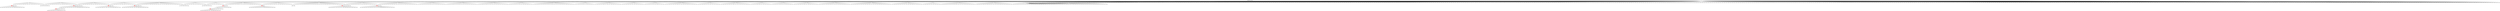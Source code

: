 digraph g {
	"57" -> "58";
	"58" [color=indianred1, style=filled, label="2"];
	"56" -> "57";
	"57" [label="16"];
	"54" -> "55";
	"55" [label="41"];
	"50" -> "51";
	"51" [color=indianred1, style=filled, label="27"];
	"49" -> "50";
	"50" [label="26"];
	"48" -> "49";
	"49" [color=indianred1, style=filled, label="32"];
	"47" -> "48";
	"48" [label="27"];
	"44" -> "45";
	"45" [color=indianred1, style=filled, label="40"];
	"43" -> "44";
	"44" [label="12"];
	"39" -> "40";
	"40" [color=indianred1, style=filled, label="50"];
	"38" -> "39";
	"39" [label="20"];
	"33" -> "34";
	"34" [label="11"];
	"24" -> "25";
	"25" [label="17"];
	"21" -> "22";
	"22" [color=indianred1, style=filled, label="7"];
	"20" -> "21";
	"21" [label="8"];
	"19" -> "20";
	"20" [color=indianred1, style=filled, label="1"];
	"18" -> "19";
	"19" [label="7"];
	"15" -> "16";
	"16" [color=indianred1, style=filled, label="33"];
	"14" -> "15";
	"15" [label="35"];
	"10" -> "11";
	"11" [label="22"];
	"7" -> "8";
	"8" [color=indianred1, style=filled, label="9"];
	"6" -> "7";
	"7" [label="36"];
	"4" -> "5";
	"5" [color=indianred1, style=filled, label="49"];
	"3" -> "4";
	"4" [label="30"];
	"0" -> "1";
	"1" [label="10"];
	"0" -> "2";
	"2" [label="14"];
	"0" -> "3";
	"3" [label="49"];
	"0" -> "6";
	"6" [label="9"];
	"0" -> "9";
	"9" [label="43"];
	"0" -> "10";
	"10" [label="25"];
	"0" -> "12";
	"12" [label="44"];
	"0" -> "13";
	"13" [label="38"];
	"0" -> "14";
	"14" [label="33"];
	"0" -> "17";
	"17" [label="24"];
	"0" -> "18";
	"18" [label="1"];
	"0" -> "23";
	"23" [label="48"];
	"0" -> "24";
	"24" [label="13"];
	"0" -> "26";
	"26" [label="34"];
	"0" -> "27";
	"27" [label="37"];
	"0" -> "28";
	"28" [label="39"];
	"0" -> "29";
	"29" [label="21"];
	"0" -> "30";
	"30" [label="6"];
	"0" -> "31";
	"31" [label="29"];
	"0" -> "32";
	"32" [label="18"];
	"0" -> "33";
	"33" [label="28"];
	"0" -> "35";
	"35" [label="4"];
	"0" -> "36";
	"36" [label="19"];
	"0" -> "37";
	"37" [label="31"];
	"0" -> "38";
	"38" [label="50"];
	"0" -> "41";
	"41" [label="47"];
	"0" -> "42";
	"42" [label="23"];
	"0" -> "43";
	"43" [label="40"];
	"0" -> "46";
	"46" [label="45"];
	"0" -> "47";
	"47" [label="32"];
	"0" -> "52";
	"52" [label="46"];
	"0" -> "53";
	"53" [label="15"];
	"0" -> "54";
	"54" [label="42"];
	"0" -> "56";
	"56" [label="2"];
	"0" -> "59";
	"59" [label="5"];
	"0" -> "60";
	"60" [label="3"];
	"0" [label="germline"];
	"0" -> "cell1";
	"cell1" [shape=box];
	"38" -> "cell2";
	"cell2" [shape=box];
	"18" -> "cell3";
	"cell3" [shape=box];
	"0" -> "cell4";
	"cell4" [shape=box];
	"0" -> "cell5";
	"cell5" [shape=box];
	"0" -> "cell6";
	"cell6" [shape=box];
	"52" -> "cell7";
	"cell7" [shape=box];
	"0" -> "cell8";
	"cell8" [shape=box];
	"0" -> "cell9";
	"cell9" [shape=box];
	"17" -> "cell10";
	"cell10" [shape=box];
	"0" -> "cell11";
	"cell11" [shape=box];
	"34" -> "cell12";
	"cell12" [shape=box];
	"0" -> "cell13";
	"cell13" [shape=box];
	"54" -> "cell14";
	"cell14" [shape=box];
	"0" -> "cell15";
	"cell15" [shape=box];
	"0" -> "cell16";
	"cell16" [shape=box];
	"32" -> "cell17";
	"cell17" [shape=box];
	"0" -> "cell18";
	"cell18" [shape=box];
	"24" -> "cell19";
	"cell19" [shape=box];
	"10" -> "cell20";
	"cell20" [shape=box];
	"18" -> "cell21";
	"cell21" [shape=box];
	"1" -> "cell22";
	"cell22" [shape=box];
	"14" -> "cell23";
	"cell23" [shape=box];
	"0" -> "cell24";
	"cell24" [shape=box];
	"0" -> "cell25";
	"cell25" [shape=box];
	"0" -> "cell26";
	"cell26" [shape=box];
	"0" -> "cell27";
	"cell27" [shape=box];
	"0" -> "cell28";
	"cell28" [shape=box];
	"56" -> "cell29";
	"cell29" [shape=box];
	"1" -> "cell30";
	"cell30" [shape=box];
	"0" -> "cell31";
	"cell31" [shape=box];
	"0" -> "cell32";
	"cell32" [shape=box];
	"0" -> "cell33";
	"cell33" [shape=box];
	"34" -> "cell34";
	"cell34" [shape=box];
	"0" -> "cell35";
	"cell35" [shape=box];
	"0" -> "cell36";
	"cell36" [shape=box];
	"0" -> "cell37";
	"cell37" [shape=box];
	"10" -> "cell38";
	"cell38" [shape=box];
	"0" -> "cell39";
	"cell39" [shape=box];
	"0" -> "cell40";
	"cell40" [shape=box];
	"0" -> "cell41";
	"cell41" [shape=box];
	"0" -> "cell42";
	"cell42" [shape=box];
	"58" -> "cell43";
	"cell43" [shape=box];
	"0" -> "cell44";
	"cell44" [shape=box];
	"47" -> "cell45";
	"cell45" [shape=box];
	"0" -> "cell46";
	"cell46" [shape=box];
	"0" -> "cell47";
	"cell47" [shape=box];
	"0" -> "cell48";
	"cell48" [shape=box];
	"0" -> "cell49";
	"cell49" [shape=box];
	"18" -> "cell50";
	"cell50" [shape=box];
	"0" -> "cell51";
	"cell51" [shape=box];
	"1" -> "cell52";
	"cell52" [shape=box];
	"53" -> "cell53";
	"cell53" [shape=box];
	"12" -> "cell54";
	"cell54" [shape=box];
	"0" -> "cell55";
	"cell55" [shape=box];
	"0" -> "cell56";
	"cell56" [shape=box];
	"0" -> "cell57";
	"cell57" [shape=box];
	"0" -> "cell58";
	"cell58" [shape=box];
	"37" -> "cell59";
	"cell59" [shape=box];
	"3" -> "cell60";
	"cell60" [shape=box];
	"32" -> "cell61";
	"cell61" [shape=box];
	"0" -> "cell62";
	"cell62" [shape=box];
	"29" -> "cell63";
	"cell63" [shape=box];
	"36" -> "cell64";
	"cell64" [shape=box];
	"18" -> "cell65";
	"cell65" [shape=box];
	"8" -> "cell66";
	"cell66" [shape=box];
	"42" -> "cell67";
	"cell67" [shape=box];
	"27" -> "cell68";
	"cell68" [shape=box];
	"52" -> "cell69";
	"cell69" [shape=box];
	"0" -> "cell70";
	"cell70" [shape=box];
	"0" -> "cell71";
	"cell71" [shape=box];
	"36" -> "cell72";
	"cell72" [shape=box];
	"0" -> "cell73";
	"cell73" [shape=box];
	"38" -> "cell74";
	"cell74" [shape=box];
	"0" -> "cell75";
	"cell75" [shape=box];
	"1" -> "cell76";
	"cell76" [shape=box];
	"0" -> "cell77";
	"cell77" [shape=box];
	"14" -> "cell78";
	"cell78" [shape=box];
	"0" -> "cell79";
	"cell79" [shape=box];
	"0" -> "cell80";
	"cell80" [shape=box];
	"41" -> "cell81";
	"cell81" [shape=box];
	"0" -> "cell82";
	"cell82" [shape=box];
	"0" -> "cell83";
	"cell83" [shape=box];
	"28" -> "cell84";
	"cell84" [shape=box];
	"3" -> "cell85";
	"cell85" [shape=box];
	"35" -> "cell86";
	"cell86" [shape=box];
	"13" -> "cell87";
	"cell87" [shape=box];
	"0" -> "cell88";
	"cell88" [shape=box];
	"0" -> "cell89";
	"cell89" [shape=box];
	"8" -> "cell90";
	"cell90" [shape=box];
	"24" -> "cell91";
	"cell91" [shape=box];
	"0" -> "cell92";
	"cell92" [shape=box];
	"0" -> "cell93";
	"cell93" [shape=box];
	"53" -> "cell94";
	"cell94" [shape=box];
	"40" -> "cell95";
	"cell95" [shape=box];
	"0" -> "cell96";
	"cell96" [shape=box];
	"36" -> "cell97";
	"cell97" [shape=box];
	"0" -> "cell98";
	"cell98" [shape=box];
	"51" -> "cell99";
	"cell99" [shape=box];
	"60" -> "cell100";
	"cell100" [shape=box];
	"0" -> "cell101";
	"cell101" [shape=box];
	"0" -> "cell102";
	"cell102" [shape=box];
	"0" -> "cell103";
	"cell103" [shape=box];
	"0" -> "cell104";
	"cell104" [shape=box];
	"48" -> "cell105";
	"cell105" [shape=box];
	"0" -> "cell106";
	"cell106" [shape=box];
	"0" -> "cell107";
	"cell107" [shape=box];
	"12" -> "cell108";
	"cell108" [shape=box];
	"0" -> "cell109";
	"cell109" [shape=box];
	"31" -> "cell110";
	"cell110" [shape=box];
	"0" -> "cell111";
	"cell111" [shape=box];
	"0" -> "cell112";
	"cell112" [shape=box];
	"0" -> "cell113";
	"cell113" [shape=box];
	"17" -> "cell114";
	"cell114" [shape=box];
	"0" -> "cell115";
	"cell115" [shape=box];
	"12" -> "cell116";
	"cell116" [shape=box];
	"36" -> "cell117";
	"cell117" [shape=box];
	"0" -> "cell118";
	"cell118" [shape=box];
	"0" -> "cell119";
	"cell119" [shape=box];
	"22" -> "cell120";
	"cell120" [shape=box];
	"23" -> "cell121";
	"cell121" [shape=box];
	"0" -> "cell122";
	"cell122" [shape=box];
	"27" -> "cell123";
	"cell123" [shape=box];
	"10" -> "cell124";
	"cell124" [shape=box];
	"6" -> "cell125";
	"cell125" [shape=box];
	"36" -> "cell126";
	"cell126" [shape=box];
	"28" -> "cell127";
	"cell127" [shape=box];
	"10" -> "cell128";
	"cell128" [shape=box];
	"10" -> "cell129";
	"cell129" [shape=box];
	"37" -> "cell130";
	"cell130" [shape=box];
	"6" -> "cell131";
	"cell131" [shape=box];
	"0" -> "cell132";
	"cell132" [shape=box];
	"0" -> "cell133";
	"cell133" [shape=box];
	"0" -> "cell134";
	"cell134" [shape=box];
	"0" -> "cell135";
	"cell135" [shape=box];
	"52" -> "cell136";
	"cell136" [shape=box];
	"0" -> "cell137";
	"cell137" [shape=box];
	"53" -> "cell138";
	"cell138" [shape=box];
	"0" -> "cell139";
	"cell139" [shape=box];
	"7" -> "cell140";
	"cell140" [shape=box];
	"0" -> "cell141";
	"cell141" [shape=box];
	"0" -> "cell142";
	"cell142" [shape=box];
	"14" -> "cell143";
	"cell143" [shape=box];
	"0" -> "cell144";
	"cell144" [shape=box];
	"0" -> "cell145";
	"cell145" [shape=box];
	"0" -> "cell146";
	"cell146" [shape=box];
	"0" -> "cell147";
	"cell147" [shape=box];
	"0" -> "cell148";
	"cell148" [shape=box];
	"50" -> "cell149";
	"cell149" [shape=box];
	"2" -> "cell150";
	"cell150" [shape=box];
	"53" -> "cell151";
	"cell151" [shape=box];
	"0" -> "cell152";
	"cell152" [shape=box];
	"3" -> "cell153";
	"cell153" [shape=box];
	"31" -> "cell154";
	"cell154" [shape=box];
	"39" -> "cell155";
	"cell155" [shape=box];
	"28" -> "cell156";
	"cell156" [shape=box];
	"52" -> "cell157";
	"cell157" [shape=box];
	"21" -> "cell158";
	"cell158" [shape=box];
	"0" -> "cell159";
	"cell159" [shape=box];
	"1" -> "cell160";
	"cell160" [shape=box];
	"35" -> "cell161";
	"cell161" [shape=box];
	"0" -> "cell162";
	"cell162" [shape=box];
	"0" -> "cell163";
	"cell163" [shape=box];
	"0" -> "cell164";
	"cell164" [shape=box];
	"0" -> "cell165";
	"cell165" [shape=box];
	"0" -> "cell166";
	"cell166" [shape=box];
	"5" -> "cell167";
	"cell167" [shape=box];
	"27" -> "cell168";
	"cell168" [shape=box];
	"8" -> "cell169";
	"cell169" [shape=box];
	"0" -> "cell170";
	"cell170" [shape=box];
	"8" -> "cell171";
	"cell171" [shape=box];
	"0" -> "cell172";
	"cell172" [shape=box];
	"0" -> "cell173";
	"cell173" [shape=box];
	"0" -> "cell174";
	"cell174" [shape=box];
	"0" -> "cell175";
	"cell175" [shape=box];
	"60" -> "cell176";
	"cell176" [shape=box];
	"0" -> "cell177";
	"cell177" [shape=box];
	"43" -> "cell178";
	"cell178" [shape=box];
	"0" -> "cell179";
	"cell179" [shape=box];
	"0" -> "cell180";
	"cell180" [shape=box];
	"0" -> "cell181";
	"cell181" [shape=box];
	"53" -> "cell182";
	"cell182" [shape=box];
	"0" -> "cell183";
	"cell183" [shape=box];
	"27" -> "cell184";
	"cell184" [shape=box];
	"0" -> "cell185";
	"cell185" [shape=box];
	"0" -> "cell186";
	"cell186" [shape=box];
	"0" -> "cell187";
	"cell187" [shape=box];
	"0" -> "cell188";
	"cell188" [shape=box];
	"0" -> "cell189";
	"cell189" [shape=box];
	"23" -> "cell190";
	"cell190" [shape=box];
	"0" -> "cell191";
	"cell191" [shape=box];
	"38" -> "cell192";
	"cell192" [shape=box];
	"0" -> "cell193";
	"cell193" [shape=box];
	"23" -> "cell194";
	"cell194" [shape=box];
	"0" -> "cell195";
	"cell195" [shape=box];
	"40" -> "cell196";
	"cell196" [shape=box];
	"0" -> "cell197";
	"cell197" [shape=box];
	"54" -> "cell198";
	"cell198" [shape=box];
	"0" -> "cell199";
	"cell199" [shape=box];
	"0" -> "cell200";
	"cell200" [shape=box];
	"9" -> "cell201";
	"cell201" [shape=box];
	"0" -> "cell202";
	"cell202" [shape=box];
	"49" -> "cell203";
	"cell203" [shape=box];
	"0" -> "cell204";
	"cell204" [shape=box];
	"0" -> "cell205";
	"cell205" [shape=box];
	"60" -> "cell206";
	"cell206" [shape=box];
	"0" -> "cell207";
	"cell207" [shape=box];
	"0" -> "cell208";
	"cell208" [shape=box];
	"0" -> "cell209";
	"cell209" [shape=box];
	"0" -> "cell210";
	"cell210" [shape=box];
	"0" -> "cell211";
	"cell211" [shape=box];
	"22" -> "cell212";
	"cell212" [shape=box];
	"0" -> "cell213";
	"cell213" [shape=box];
	"51" -> "cell214";
	"cell214" [shape=box];
	"0" -> "cell215";
	"cell215" [shape=box];
	"40" -> "cell216";
	"cell216" [shape=box];
	"45" -> "cell217";
	"cell217" [shape=box];
	"56" -> "cell218";
	"cell218" [shape=box];
	"0" -> "cell219";
	"cell219" [shape=box];
	"38" -> "cell220";
	"cell220" [shape=box];
	"47" -> "cell221";
	"cell221" [shape=box];
	"0" -> "cell222";
	"cell222" [shape=box];
	"0" -> "cell223";
	"cell223" [shape=box];
	"0" -> "cell224";
	"cell224" [shape=box];
	"0" -> "cell225";
	"cell225" [shape=box];
	"0" -> "cell226";
	"cell226" [shape=box];
	"53" -> "cell227";
	"cell227" [shape=box];
	"7" -> "cell228";
	"cell228" [shape=box];
	"60" -> "cell229";
	"cell229" [shape=box];
	"13" -> "cell230";
	"cell230" [shape=box];
	"0" -> "cell231";
	"cell231" [shape=box];
	"27" -> "cell232";
	"cell232" [shape=box];
	"6" -> "cell233";
	"cell233" [shape=box];
	"0" -> "cell234";
	"cell234" [shape=box];
	"41" -> "cell235";
	"cell235" [shape=box];
	"38" -> "cell236";
	"cell236" [shape=box];
	"0" -> "cell237";
	"cell237" [shape=box];
	"0" -> "cell238";
	"cell238" [shape=box];
	"0" -> "cell239";
	"cell239" [shape=box];
	"0" -> "cell240";
	"cell240" [shape=box];
	"8" -> "cell241";
	"cell241" [shape=box];
	"0" -> "cell242";
	"cell242" [shape=box];
	"41" -> "cell243";
	"cell243" [shape=box];
	"12" -> "cell244";
	"cell244" [shape=box];
	"40" -> "cell245";
	"cell245" [shape=box];
	"56" -> "cell246";
	"cell246" [shape=box];
	"38" -> "cell247";
	"cell247" [shape=box];
	"0" -> "cell248";
	"cell248" [shape=box];
	"0" -> "cell249";
	"cell249" [shape=box];
	"14" -> "cell250";
	"cell250" [shape=box];
	"32" -> "cell251";
	"cell251" [shape=box];
	"41" -> "cell252";
	"cell252" [shape=box];
	"0" -> "cell253";
	"cell253" [shape=box];
	"0" -> "cell254";
	"cell254" [shape=box];
	"10" -> "cell255";
	"cell255" [shape=box];
	"0" -> "cell256";
	"cell256" [shape=box];
	"21" -> "cell257";
	"cell257" [shape=box];
	"1" -> "cell258";
	"cell258" [shape=box];
	"0" -> "cell259";
	"cell259" [shape=box];
	"2" -> "cell260";
	"cell260" [shape=box];
	"0" -> "cell261";
	"cell261" [shape=box];
	"0" -> "cell262";
	"cell262" [shape=box];
	"10" -> "cell263";
	"cell263" [shape=box];
	"0" -> "cell264";
	"cell264" [shape=box];
	"0" -> "cell265";
	"cell265" [shape=box];
	"0" -> "cell266";
	"cell266" [shape=box];
	"45" -> "cell267";
	"cell267" [shape=box];
	"13" -> "cell268";
	"cell268" [shape=box];
	"0" -> "cell269";
	"cell269" [shape=box];
	"0" -> "cell270";
	"cell270" [shape=box];
	"12" -> "cell271";
	"cell271" [shape=box];
	"23" -> "cell272";
	"cell272" [shape=box];
	"0" -> "cell273";
	"cell273" [shape=box];
	"0" -> "cell274";
	"cell274" [shape=box];
	"51" -> "cell275";
	"cell275" [shape=box];
	"0" -> "cell276";
	"cell276" [shape=box];
	"32" -> "cell277";
	"cell277" [shape=box];
	"13" -> "cell278";
	"cell278" [shape=box];
	"0" -> "cell279";
	"cell279" [shape=box];
	"0" -> "cell280";
	"cell280" [shape=box];
	"0" -> "cell281";
	"cell281" [shape=box];
	"0" -> "cell282";
	"cell282" [shape=box];
	"0" -> "cell283";
	"cell283" [shape=box];
	"2" -> "cell284";
	"cell284" [shape=box];
	"29" -> "cell285";
	"cell285" [shape=box];
	"0" -> "cell286";
	"cell286" [shape=box];
	"0" -> "cell287";
	"cell287" [shape=box];
	"58" -> "cell288";
	"cell288" [shape=box];
	"0" -> "cell289";
	"cell289" [shape=box];
	"0" -> "cell290";
	"cell290" [shape=box];
	"0" -> "cell291";
	"cell291" [shape=box];
	"12" -> "cell292";
	"cell292" [shape=box];
	"0" -> "cell293";
	"cell293" [shape=box];
	"0" -> "cell294";
	"cell294" [shape=box];
	"49" -> "cell295";
	"cell295" [shape=box];
	"0" -> "cell296";
	"cell296" [shape=box];
	"13" -> "cell297";
	"cell297" [shape=box];
	"25" -> "cell298";
	"cell298" [shape=box];
	"0" -> "cell299";
	"cell299" [shape=box];
	"5" -> "cell300";
	"cell300" [shape=box];
	"6" -> "cell301";
	"cell301" [shape=box];
	"6" -> "cell302";
	"cell302" [shape=box];
	"0" -> "cell303";
	"cell303" [shape=box];
	"37" -> "cell304";
	"cell304" [shape=box];
	"0" -> "cell305";
	"cell305" [shape=box];
	"0" -> "cell306";
	"cell306" [shape=box];
	"30" -> "cell307";
	"cell307" [shape=box];
	"0" -> "cell308";
	"cell308" [shape=box];
	"0" -> "cell309";
	"cell309" [shape=box];
	"0" -> "cell310";
	"cell310" [shape=box];
	"0" -> "cell311";
	"cell311" [shape=box];
	"0" -> "cell312";
	"cell312" [shape=box];
	"26" -> "cell313";
	"cell313" [shape=box];
	"49" -> "cell314";
	"cell314" [shape=box];
	"0" -> "cell315";
	"cell315" [shape=box];
	"37" -> "cell316";
	"cell316" [shape=box];
	"26" -> "cell317";
	"cell317" [shape=box];
	"0" -> "cell318";
	"cell318" [shape=box];
	"0" -> "cell319";
	"cell319" [shape=box];
	"13" -> "cell320";
	"cell320" [shape=box];
	"18" -> "cell321";
	"cell321" [shape=box];
	"0" -> "cell322";
	"cell322" [shape=box];
	"0" -> "cell323";
	"cell323" [shape=box];
	"17" -> "cell324";
	"cell324" [shape=box];
	"0" -> "cell325";
	"cell325" [shape=box];
	"0" -> "cell326";
	"cell326" [shape=box];
	"0" -> "cell327";
	"cell327" [shape=box];
	"0" -> "cell328";
	"cell328" [shape=box];
	"0" -> "cell329";
	"cell329" [shape=box];
	"0" -> "cell330";
	"cell330" [shape=box];
	"41" -> "cell331";
	"cell331" [shape=box];
	"0" -> "cell332";
	"cell332" [shape=box];
	"30" -> "cell333";
	"cell333" [shape=box];
	"0" -> "cell334";
	"cell334" [shape=box];
	"0" -> "cell335";
	"cell335" [shape=box];
	"52" -> "cell336";
	"cell336" [shape=box];
	"35" -> "cell337";
	"cell337" [shape=box];
	"0" -> "cell338";
	"cell338" [shape=box];
	"0" -> "cell339";
	"cell339" [shape=box];
	"0" -> "cell340";
	"cell340" [shape=box];
	"0" -> "cell341";
	"cell341" [shape=box];
	"24" -> "cell342";
	"cell342" [shape=box];
	"5" -> "cell343";
	"cell343" [shape=box];
	"0" -> "cell344";
	"cell344" [shape=box];
	"46" -> "cell345";
	"cell345" [shape=box];
	"0" -> "cell346";
	"cell346" [shape=box];
	"5" -> "cell347";
	"cell347" [shape=box];
	"0" -> "cell348";
	"cell348" [shape=box];
	"0" -> "cell349";
	"cell349" [shape=box];
	"0" -> "cell350";
	"cell350" [shape=box];
	"10" -> "cell351";
	"cell351" [shape=box];
	"0" -> "cell352";
	"cell352" [shape=box];
	"0" -> "cell353";
	"cell353" [shape=box];
	"0" -> "cell354";
	"cell354" [shape=box];
	"42" -> "cell355";
	"cell355" [shape=box];
	"38" -> "cell356";
	"cell356" [shape=box];
	"0" -> "cell357";
	"cell357" [shape=box];
	"0" -> "cell358";
	"cell358" [shape=box];
	"0" -> "cell359";
	"cell359" [shape=box];
	"47" -> "cell360";
	"cell360" [shape=box];
	"26" -> "cell361";
	"cell361" [shape=box];
	"0" -> "cell362";
	"cell362" [shape=box];
	"55" -> "cell363";
	"cell363" [shape=box];
	"46" -> "cell364";
	"cell364" [shape=box];
	"0" -> "cell365";
	"cell365" [shape=box];
	"2" -> "cell366";
	"cell366" [shape=box];
	"16" -> "cell367";
	"cell367" [shape=box];
	"32" -> "cell368";
	"cell368" [shape=box];
	"43" -> "cell369";
	"cell369" [shape=box];
	"24" -> "cell370";
	"cell370" [shape=box];
	"41" -> "cell371";
	"cell371" [shape=box];
	"3" -> "cell372";
	"cell372" [shape=box];
	"0" -> "cell373";
	"cell373" [shape=box];
	"0" -> "cell374";
	"cell374" [shape=box];
	"0" -> "cell375";
	"cell375" [shape=box];
	"0" -> "cell376";
	"cell376" [shape=box];
	"41" -> "cell377";
	"cell377" [shape=box];
	"58" -> "cell378";
	"cell378" [shape=box];
	"0" -> "cell379";
	"cell379" [shape=box];
	"43" -> "cell380";
	"cell380" [shape=box];
	"13" -> "cell381";
	"cell381" [shape=box];
	"0" -> "cell382";
	"cell382" [shape=box];
	"0" -> "cell383";
	"cell383" [shape=box];
	"0" -> "cell384";
	"cell384" [shape=box];
	"1" -> "cell385";
	"cell385" [shape=box];
	"0" -> "cell386";
	"cell386" [shape=box];
	"0" -> "cell387";
	"cell387" [shape=box];
	"0" -> "cell388";
	"cell388" [shape=box];
	"0" -> "cell389";
	"cell389" [shape=box];
	"0" -> "cell390";
	"cell390" [shape=box];
	"9" -> "cell391";
	"cell391" [shape=box];
	"0" -> "cell392";
	"cell392" [shape=box];
	"55" -> "cell393";
	"cell393" [shape=box];
	"0" -> "cell394";
	"cell394" [shape=box];
	"0" -> "cell395";
	"cell395" [shape=box];
	"0" -> "cell396";
	"cell396" [shape=box];
	"0" -> "cell397";
	"cell397" [shape=box];
	"0" -> "cell398";
	"cell398" [shape=box];
	"29" -> "cell399";
	"cell399" [shape=box];
	"32" -> "cell400";
	"cell400" [shape=box];
	"0" -> "cell401";
	"cell401" [shape=box];
	"0" -> "cell402";
	"cell402" [shape=box];
	"17" -> "cell403";
	"cell403" [shape=box];
	"0" -> "cell404";
	"cell404" [shape=box];
	"0" -> "cell405";
	"cell405" [shape=box];
	"0" -> "cell406";
	"cell406" [shape=box];
	"0" -> "cell407";
	"cell407" [shape=box];
	"49" -> "cell408";
	"cell408" [shape=box];
	"58" -> "cell409";
	"cell409" [shape=box];
	"0" -> "cell410";
	"cell410" [shape=box];
	"0" -> "cell411";
	"cell411" [shape=box];
	"37" -> "cell412";
	"cell412" [shape=box];
	"0" -> "cell413";
	"cell413" [shape=box];
	"14" -> "cell414";
	"cell414" [shape=box];
	"33" -> "cell415";
	"cell415" [shape=box];
	"1" -> "cell416";
	"cell416" [shape=box];
	"0" -> "cell417";
	"cell417" [shape=box];
	"0" -> "cell418";
	"cell418" [shape=box];
	"32" -> "cell419";
	"cell419" [shape=box];
	"0" -> "cell420";
	"cell420" [shape=box];
	"0" -> "cell421";
	"cell421" [shape=box];
	"2" -> "cell422";
	"cell422" [shape=box];
	"0" -> "cell423";
	"cell423" [shape=box];
	"53" -> "cell424";
	"cell424" [shape=box];
	"21" -> "cell425";
	"cell425" [shape=box];
	"0" -> "cell426";
	"cell426" [shape=box];
	"0" -> "cell427";
	"cell427" [shape=box];
	"41" -> "cell428";
	"cell428" [shape=box];
	"0" -> "cell429";
	"cell429" [shape=box];
	"21" -> "cell430";
	"cell430" [shape=box];
	"0" -> "cell431";
	"cell431" [shape=box];
	"52" -> "cell432";
	"cell432" [shape=box];
	"0" -> "cell433";
	"cell433" [shape=box];
	"0" -> "cell434";
	"cell434" [shape=box];
	"0" -> "cell435";
	"cell435" [shape=box];
	"38" -> "cell436";
	"cell436" [shape=box];
	"0" -> "cell437";
	"cell437" [shape=box];
	"14" -> "cell438";
	"cell438" [shape=box];
	"0" -> "cell439";
	"cell439" [shape=box];
	"0" -> "cell440";
	"cell440" [shape=box];
	"43" -> "cell441";
	"cell441" [shape=box];
	"0" -> "cell442";
	"cell442" [shape=box];
	"0" -> "cell443";
	"cell443" [shape=box];
	"0" -> "cell444";
	"cell444" [shape=box];
	"2" -> "cell445";
	"cell445" [shape=box];
	"58" -> "cell446";
	"cell446" [shape=box];
	"0" -> "cell447";
	"cell447" [shape=box];
	"0" -> "cell448";
	"cell448" [shape=box];
	"60" -> "cell449";
	"cell449" [shape=box];
	"16" -> "cell450";
	"cell450" [shape=box];
	"59" -> "cell451";
	"cell451" [shape=box];
	"0" -> "cell452";
	"cell452" [shape=box];
	"0" -> "cell453";
	"cell453" [shape=box];
	"0" -> "cell454";
	"cell454" [shape=box];
	"38" -> "cell455";
	"cell455" [shape=box];
	"17" -> "cell456";
	"cell456" [shape=box];
	"50" -> "cell457";
	"cell457" [shape=box];
	"0" -> "cell458";
	"cell458" [shape=box];
	"0" -> "cell459";
	"cell459" [shape=box];
	"0" -> "cell460";
	"cell460" [shape=box];
	"0" -> "cell461";
	"cell461" [shape=box];
	"53" -> "cell462";
	"cell462" [shape=box];
	"40" -> "cell463";
	"cell463" [shape=box];
	"20" -> "cell464";
	"cell464" [shape=box];
	"55" -> "cell465";
	"cell465" [shape=box];
	"6" -> "cell466";
	"cell466" [shape=box];
	"0" -> "cell467";
	"cell467" [shape=box];
	"0" -> "cell468";
	"cell468" [shape=box];
	"13" -> "cell469";
	"cell469" [shape=box];
	"0" -> "cell470";
	"cell470" [shape=box];
	"56" -> "cell471";
	"cell471" [shape=box];
	"0" -> "cell472";
	"cell472" [shape=box];
	"24" -> "cell473";
	"cell473" [shape=box];
	"31" -> "cell474";
	"cell474" [shape=box];
	"0" -> "cell475";
	"cell475" [shape=box];
	"0" -> "cell476";
	"cell476" [shape=box];
	"0" -> "cell477";
	"cell477" [shape=box];
	"6" -> "cell478";
	"cell478" [shape=box];
	"0" -> "cell479";
	"cell479" [shape=box];
	"0" -> "cell480";
	"cell480" [shape=box];
	"14" -> "cell481";
	"cell481" [shape=box];
	"0" -> "cell482";
	"cell482" [shape=box];
	"0" -> "cell483";
	"cell483" [shape=box];
	"10" -> "cell484";
	"cell484" [shape=box];
	"56" -> "cell485";
	"cell485" [shape=box];
	"0" -> "cell486";
	"cell486" [shape=box];
	"0" -> "cell487";
	"cell487" [shape=box];
	"0" -> "cell488";
	"cell488" [shape=box];
	"0" -> "cell489";
	"cell489" [shape=box];
	"0" -> "cell490";
	"cell490" [shape=box];
	"0" -> "cell491";
	"cell491" [shape=box];
	"0" -> "cell492";
	"cell492" [shape=box];
	"0" -> "cell493";
	"cell493" [shape=box];
	"49" -> "cell494";
	"cell494" [shape=box];
	"10" -> "cell495";
	"cell495" [shape=box];
	"0" -> "cell496";
	"cell496" [shape=box];
	"0" -> "cell497";
	"cell497" [shape=box];
	"38" -> "cell498";
	"cell498" [shape=box];
	"10" -> "cell499";
	"cell499" [shape=box];
	"38" -> "cell500";
	"cell500" [shape=box];
	"5" -> "cell501";
	"cell501" [shape=box];
	"0" -> "cell502";
	"cell502" [shape=box];
	"0" -> "cell503";
	"cell503" [shape=box];
	"26" -> "cell504";
	"cell504" [shape=box];
	"0" -> "cell505";
	"cell505" [shape=box];
	"0" -> "cell506";
	"cell506" [shape=box];
	"12" -> "cell507";
	"cell507" [shape=box];
	"0" -> "cell508";
	"cell508" [shape=box];
	"0" -> "cell509";
	"cell509" [shape=box];
	"0" -> "cell510";
	"cell510" [shape=box];
	"0" -> "cell511";
	"cell511" [shape=box];
	"0" -> "cell512";
	"cell512" [shape=box];
	"0" -> "cell513";
	"cell513" [shape=box];
	"28" -> "cell514";
	"cell514" [shape=box];
	"0" -> "cell515";
	"cell515" [shape=box];
	"0" -> "cell516";
	"cell516" [shape=box];
	"0" -> "cell517";
	"cell517" [shape=box];
	"0" -> "cell518";
	"cell518" [shape=box];
	"6" -> "cell519";
	"cell519" [shape=box];
	"0" -> "cell520";
	"cell520" [shape=box];
	"0" -> "cell521";
	"cell521" [shape=box];
	"13" -> "cell522";
	"cell522" [shape=box];
	"0" -> "cell523";
	"cell523" [shape=box];
	"45" -> "cell524";
	"cell524" [shape=box];
	"0" -> "cell525";
	"cell525" [shape=box];
	"29" -> "cell526";
	"cell526" [shape=box];
	"0" -> "cell527";
	"cell527" [shape=box];
	"58" -> "cell528";
	"cell528" [shape=box];
	"47" -> "cell529";
	"cell529" [shape=box];
	"5" -> "cell530";
	"cell530" [shape=box];
	"0" -> "cell531";
	"cell531" [shape=box];
	"0" -> "cell532";
	"cell532" [shape=box];
	"23" -> "cell533";
	"cell533" [shape=box];
	"0" -> "cell534";
	"cell534" [shape=box];
	"7" -> "cell535";
	"cell535" [shape=box];
	"0" -> "cell536";
	"cell536" [shape=box];
	"0" -> "cell537";
	"cell537" [shape=box];
	"6" -> "cell538";
	"cell538" [shape=box];
	"47" -> "cell539";
	"cell539" [shape=box];
	"0" -> "cell540";
	"cell540" [shape=box];
	"0" -> "cell541";
	"cell541" [shape=box];
	"0" -> "cell542";
	"cell542" [shape=box];
	"0" -> "cell543";
	"cell543" [shape=box];
	"40" -> "cell544";
	"cell544" [shape=box];
	"22" -> "cell545";
	"cell545" [shape=box];
	"0" -> "cell546";
	"cell546" [shape=box];
	"0" -> "cell547";
	"cell547" [shape=box];
	"30" -> "cell548";
	"cell548" [shape=box];
	"0" -> "cell549";
	"cell549" [shape=box];
	"0" -> "cell550";
	"cell550" [shape=box];
	"16" -> "cell551";
	"cell551" [shape=box];
	"59" -> "cell552";
	"cell552" [shape=box];
	"52" -> "cell553";
	"cell553" [shape=box];
	"53" -> "cell554";
	"cell554" [shape=box];
	"0" -> "cell555";
	"cell555" [shape=box];
	"9" -> "cell556";
	"cell556" [shape=box];
	"46" -> "cell557";
	"cell557" [shape=box];
	"0" -> "cell558";
	"cell558" [shape=box];
	"13" -> "cell559";
	"cell559" [shape=box];
	"0" -> "cell560";
	"cell560" [shape=box];
	"51" -> "cell561";
	"cell561" [shape=box];
	"49" -> "cell562";
	"cell562" [shape=box];
	"0" -> "cell563";
	"cell563" [shape=box];
	"53" -> "cell564";
	"cell564" [shape=box];
	"0" -> "cell565";
	"cell565" [shape=box];
	"49" -> "cell566";
	"cell566" [shape=box];
	"47" -> "cell567";
	"cell567" [shape=box];
	"0" -> "cell568";
	"cell568" [shape=box];
	"10" -> "cell569";
	"cell569" [shape=box];
	"0" -> "cell570";
	"cell570" [shape=box];
	"38" -> "cell571";
	"cell571" [shape=box];
	"0" -> "cell572";
	"cell572" [shape=box];
	"0" -> "cell573";
	"cell573" [shape=box];
	"5" -> "cell574";
	"cell574" [shape=box];
	"0" -> "cell575";
	"cell575" [shape=box];
	"10" -> "cell576";
	"cell576" [shape=box];
	"49" -> "cell577";
	"cell577" [shape=box];
	"14" -> "cell578";
	"cell578" [shape=box];
	"26" -> "cell579";
	"cell579" [shape=box];
	"20" -> "cell580";
	"cell580" [shape=box];
	"37" -> "cell581";
	"cell581" [shape=box];
	"0" -> "cell582";
	"cell582" [shape=box];
	"0" -> "cell583";
	"cell583" [shape=box];
	"27" -> "cell584";
	"cell584" [shape=box];
	"40" -> "cell585";
	"cell585" [shape=box];
	"0" -> "cell586";
	"cell586" [shape=box];
	"0" -> "cell587";
	"cell587" [shape=box];
	"0" -> "cell588";
	"cell588" [shape=box];
	"59" -> "cell589";
	"cell589" [shape=box];
	"0" -> "cell590";
	"cell590" [shape=box];
	"28" -> "cell591";
	"cell591" [shape=box];
	"0" -> "cell592";
	"cell592" [shape=box];
	"0" -> "cell593";
	"cell593" [shape=box];
	"31" -> "cell594";
	"cell594" [shape=box];
	"16" -> "cell595";
	"cell595" [shape=box];
	"2" -> "cell596";
	"cell596" [shape=box];
	"0" -> "cell597";
	"cell597" [shape=box];
	"16" -> "cell598";
	"cell598" [shape=box];
	"0" -> "cell599";
	"cell599" [shape=box];
	"13" -> "cell600";
	"cell600" [shape=box];
	"0" -> "cell601";
	"cell601" [shape=box];
	"37" -> "cell602";
	"cell602" [shape=box];
	"35" -> "cell603";
	"cell603" [shape=box];
	"0" -> "cell604";
	"cell604" [shape=box];
	"37" -> "cell605";
	"cell605" [shape=box];
	"0" -> "cell606";
	"cell606" [shape=box];
	"0" -> "cell607";
	"cell607" [shape=box];
	"52" -> "cell608";
	"cell608" [shape=box];
	"6" -> "cell609";
	"cell609" [shape=box];
	"49" -> "cell610";
	"cell610" [shape=box];
	"53" -> "cell611";
	"cell611" [shape=box];
	"46" -> "cell612";
	"cell612" [shape=box];
	"36" -> "cell613";
	"cell613" [shape=box];
	"0" -> "cell614";
	"cell614" [shape=box];
	"54" -> "cell615";
	"cell615" [shape=box];
	"0" -> "cell616";
	"cell616" [shape=box];
	"0" -> "cell617";
	"cell617" [shape=box];
	"0" -> "cell618";
	"cell618" [shape=box];
	"33" -> "cell619";
	"cell619" [shape=box];
	"10" -> "cell620";
	"cell620" [shape=box];
	"9" -> "cell621";
	"cell621" [shape=box];
	"18" -> "cell622";
	"cell622" [shape=box];
	"47" -> "cell623";
	"cell623" [shape=box];
	"56" -> "cell624";
	"cell624" [shape=box];
	"32" -> "cell625";
	"cell625" [shape=box];
	"0" -> "cell626";
	"cell626" [shape=box];
	"0" -> "cell627";
	"cell627" [shape=box];
	"0" -> "cell628";
	"cell628" [shape=box];
	"49" -> "cell629";
	"cell629" [shape=box];
	"0" -> "cell630";
	"cell630" [shape=box];
	"0" -> "cell631";
	"cell631" [shape=box];
	"0" -> "cell632";
	"cell632" [shape=box];
	"42" -> "cell633";
	"cell633" [shape=box];
	"0" -> "cell634";
	"cell634" [shape=box];
	"37" -> "cell635";
	"cell635" [shape=box];
	"36" -> "cell636";
	"cell636" [shape=box];
	"22" -> "cell637";
	"cell637" [shape=box];
	"0" -> "cell638";
	"cell638" [shape=box];
	"15" -> "cell639";
	"cell639" [shape=box];
	"9" -> "cell640";
	"cell640" [shape=box];
	"0" -> "cell641";
	"cell641" [shape=box];
	"0" -> "cell642";
	"cell642" [shape=box];
	"58" -> "cell643";
	"cell643" [shape=box];
	"2" -> "cell644";
	"cell644" [shape=box];
	"48" -> "cell645";
	"cell645" [shape=box];
	"14" -> "cell646";
	"cell646" [shape=box];
	"10" -> "cell647";
	"cell647" [shape=box];
	"0" -> "cell648";
	"cell648" [shape=box];
	"0" -> "cell649";
	"cell649" [shape=box];
	"18" -> "cell650";
	"cell650" [shape=box];
	"0" -> "cell651";
	"cell651" [shape=box];
	"0" -> "cell652";
	"cell652" [shape=box];
	"0" -> "cell653";
	"cell653" [shape=box];
	"0" -> "cell654";
	"cell654" [shape=box];
	"0" -> "cell655";
	"cell655" [shape=box];
	"16" -> "cell656";
	"cell656" [shape=box];
	"16" -> "cell657";
	"cell657" [shape=box];
	"0" -> "cell658";
	"cell658" [shape=box];
	"55" -> "cell659";
	"cell659" [shape=box];
	"0" -> "cell660";
	"cell660" [shape=box];
	"0" -> "cell661";
	"cell661" [shape=box];
	"0" -> "cell662";
	"cell662" [shape=box];
	"0" -> "cell663";
	"cell663" [shape=box];
	"25" -> "cell664";
	"cell664" [shape=box];
	"10" -> "cell665";
	"cell665" [shape=box];
	"10" -> "cell666";
	"cell666" [shape=box];
	"22" -> "cell667";
	"cell667" [shape=box];
	"0" -> "cell668";
	"cell668" [shape=box];
	"0" -> "cell669";
	"cell669" [shape=box];
	"0" -> "cell670";
	"cell670" [shape=box];
	"40" -> "cell671";
	"cell671" [shape=box];
	"43" -> "cell672";
	"cell672" [shape=box];
	"0" -> "cell673";
	"cell673" [shape=box];
	"52" -> "cell674";
	"cell674" [shape=box];
	"0" -> "cell675";
	"cell675" [shape=box];
	"0" -> "cell676";
	"cell676" [shape=box];
	"53" -> "cell677";
	"cell677" [shape=box];
	"3" -> "cell678";
	"cell678" [shape=box];
	"0" -> "cell679";
	"cell679" [shape=box];
	"12" -> "cell680";
	"cell680" [shape=box];
	"26" -> "cell681";
	"cell681" [shape=box];
	"28" -> "cell682";
	"cell682" [shape=box];
	"43" -> "cell683";
	"cell683" [shape=box];
	"0" -> "cell684";
	"cell684" [shape=box];
	"45" -> "cell685";
	"cell685" [shape=box];
	"37" -> "cell686";
	"cell686" [shape=box];
	"46" -> "cell687";
	"cell687" [shape=box];
	"11" -> "cell688";
	"cell688" [shape=box];
	"16" -> "cell689";
	"cell689" [shape=box];
	"0" -> "cell690";
	"cell690" [shape=box];
	"0" -> "cell691";
	"cell691" [shape=box];
	"43" -> "cell692";
	"cell692" [shape=box];
	"54" -> "cell693";
	"cell693" [shape=box];
	"0" -> "cell694";
	"cell694" [shape=box];
	"0" -> "cell695";
	"cell695" [shape=box];
	"28" -> "cell696";
	"cell696" [shape=box];
	"0" -> "cell697";
	"cell697" [shape=box];
	"20" -> "cell698";
	"cell698" [shape=box];
	"27" -> "cell699";
	"cell699" [shape=box];
	"0" -> "cell700";
	"cell700" [shape=box];
	"9" -> "cell701";
	"cell701" [shape=box];
	"0" -> "cell702";
	"cell702" [shape=box];
	"20" -> "cell703";
	"cell703" [shape=box];
	"0" -> "cell704";
	"cell704" [shape=box];
	"9" -> "cell705";
	"cell705" [shape=box];
	"10" -> "cell706";
	"cell706" [shape=box];
	"60" -> "cell707";
	"cell707" [shape=box];
	"0" -> "cell708";
	"cell708" [shape=box];
	"60" -> "cell709";
	"cell709" [shape=box];
	"0" -> "cell710";
	"cell710" [shape=box];
	"0" -> "cell711";
	"cell711" [shape=box];
	"0" -> "cell712";
	"cell712" [shape=box];
	"37" -> "cell713";
	"cell713" [shape=box];
	"23" -> "cell714";
	"cell714" [shape=box];
	"36" -> "cell715";
	"cell715" [shape=box];
	"29" -> "cell716";
	"cell716" [shape=box];
	"10" -> "cell717";
	"cell717" [shape=box];
	"0" -> "cell718";
	"cell718" [shape=box];
	"55" -> "cell719";
	"cell719" [shape=box];
	"0" -> "cell720";
	"cell720" [shape=box];
	"0" -> "cell721";
	"cell721" [shape=box];
	"17" -> "cell722";
	"cell722" [shape=box];
	"0" -> "cell723";
	"cell723" [shape=box];
	"43" -> "cell724";
	"cell724" [shape=box];
	"9" -> "cell725";
	"cell725" [shape=box];
	"13" -> "cell726";
	"cell726" [shape=box];
	"18" -> "cell727";
	"cell727" [shape=box];
	"29" -> "cell728";
	"cell728" [shape=box];
	"28" -> "cell729";
	"cell729" [shape=box];
	"8" -> "cell730";
	"cell730" [shape=box];
	"0" -> "cell731";
	"cell731" [shape=box];
	"0" -> "cell732";
	"cell732" [shape=box];
	"0" -> "cell733";
	"cell733" [shape=box];
	"54" -> "cell734";
	"cell734" [shape=box];
	"59" -> "cell735";
	"cell735" [shape=box];
	"0" -> "cell736";
	"cell736" [shape=box];
	"0" -> "cell737";
	"cell737" [shape=box];
	"4" -> "cell738";
	"cell738" [shape=box];
	"26" -> "cell739";
	"cell739" [shape=box];
	"0" -> "cell740";
	"cell740" [shape=box];
	"0" -> "cell741";
	"cell741" [shape=box];
	"59" -> "cell742";
	"cell742" [shape=box];
	"9" -> "cell743";
	"cell743" [shape=box];
	"18" -> "cell744";
	"cell744" [shape=box];
	"35" -> "cell745";
	"cell745" [shape=box];
	"0" -> "cell746";
	"cell746" [shape=box];
	"0" -> "cell747";
	"cell747" [shape=box];
	"13" -> "cell748";
	"cell748" [shape=box];
	"0" -> "cell749";
	"cell749" [shape=box];
	"54" -> "cell750";
	"cell750" [shape=box];
	"6" -> "cell751";
	"cell751" [shape=box];
	"5" -> "cell752";
	"cell752" [shape=box];
	"2" -> "cell753";
	"cell753" [shape=box];
	"37" -> "cell754";
	"cell754" [shape=box];
	"26" -> "cell755";
	"cell755" [shape=box];
	"0" -> "cell756";
	"cell756" [shape=box];
	"30" -> "cell757";
	"cell757" [shape=box];
	"5" -> "cell758";
	"cell758" [shape=box];
	"18" -> "cell759";
	"cell759" [shape=box];
	"0" -> "cell760";
	"cell760" [shape=box];
	"5" -> "cell761";
	"cell761" [shape=box];
	"0" -> "cell762";
	"cell762" [shape=box];
	"36" -> "cell763";
	"cell763" [shape=box];
	"2" -> "cell764";
	"cell764" [shape=box];
	"0" -> "cell765";
	"cell765" [shape=box];
	"0" -> "cell766";
	"cell766" [shape=box];
	"9" -> "cell767";
	"cell767" [shape=box];
	"0" -> "cell768";
	"cell768" [shape=box];
	"6" -> "cell769";
	"cell769" [shape=box];
	"36" -> "cell770";
	"cell770" [shape=box];
	"0" -> "cell771";
	"cell771" [shape=box];
	"38" -> "cell772";
	"cell772" [shape=box];
	"54" -> "cell773";
	"cell773" [shape=box];
	"54" -> "cell774";
	"cell774" [shape=box];
	"0" -> "cell775";
	"cell775" [shape=box];
	"0" -> "cell776";
	"cell776" [shape=box];
	"0" -> "cell777";
	"cell777" [shape=box];
	"53" -> "cell778";
	"cell778" [shape=box];
	"0" -> "cell779";
	"cell779" [shape=box];
	"60" -> "cell780";
	"cell780" [shape=box];
	"0" -> "cell781";
	"cell781" [shape=box];
	"59" -> "cell782";
	"cell782" [shape=box];
	"0" -> "cell783";
	"cell783" [shape=box];
	"0" -> "cell784";
	"cell784" [shape=box];
	"43" -> "cell785";
	"cell785" [shape=box];
	"0" -> "cell786";
	"cell786" [shape=box];
	"0" -> "cell787";
	"cell787" [shape=box];
	"37" -> "cell788";
	"cell788" [shape=box];
	"13" -> "cell789";
	"cell789" [shape=box];
	"42" -> "cell790";
	"cell790" [shape=box];
	"20" -> "cell791";
	"cell791" [shape=box];
	"47" -> "cell792";
	"cell792" [shape=box];
	"13" -> "cell793";
	"cell793" [shape=box];
	"0" -> "cell794";
	"cell794" [shape=box];
	"0" -> "cell795";
	"cell795" [shape=box];
	"0" -> "cell796";
	"cell796" [shape=box];
	"38" -> "cell797";
	"cell797" [shape=box];
	"0" -> "cell798";
	"cell798" [shape=box];
	"47" -> "cell799";
	"cell799" [shape=box];
	"54" -> "cell800";
	"cell800" [shape=box];
	"47" -> "cell801";
	"cell801" [shape=box];
	"53" -> "cell802";
	"cell802" [shape=box];
	"36" -> "cell803";
	"cell803" [shape=box];
	"30" -> "cell804";
	"cell804" [shape=box];
	"0" -> "cell805";
	"cell805" [shape=box];
	"0" -> "cell806";
	"cell806" [shape=box];
	"0" -> "cell807";
	"cell807" [shape=box];
	"7" -> "cell808";
	"cell808" [shape=box];
	"48" -> "cell809";
	"cell809" [shape=box];
	"42" -> "cell810";
	"cell810" [shape=box];
	"1" -> "cell811";
	"cell811" [shape=box];
	"0" -> "cell812";
	"cell812" [shape=box];
	"0" -> "cell813";
	"cell813" [shape=box];
	"47" -> "cell814";
	"cell814" [shape=box];
	"37" -> "cell815";
	"cell815" [shape=box];
	"16" -> "cell816";
	"cell816" [shape=box];
	"0" -> "cell817";
	"cell817" [shape=box];
	"0" -> "cell818";
	"cell818" [shape=box];
	"0" -> "cell819";
	"cell819" [shape=box];
	"0" -> "cell820";
	"cell820" [shape=box];
	"3" -> "cell821";
	"cell821" [shape=box];
	"46" -> "cell822";
	"cell822" [shape=box];
	"0" -> "cell823";
	"cell823" [shape=box];
	"0" -> "cell824";
	"cell824" [shape=box];
	"23" -> "cell825";
	"cell825" [shape=box];
	"0" -> "cell826";
	"cell826" [shape=box];
	"18" -> "cell827";
	"cell827" [shape=box];
	"0" -> "cell828";
	"cell828" [shape=box];
	"17" -> "cell829";
	"cell829" [shape=box];
	"0" -> "cell830";
	"cell830" [shape=box];
	"52" -> "cell831";
	"cell831" [shape=box];
	"17" -> "cell832";
	"cell832" [shape=box];
	"0" -> "cell833";
	"cell833" [shape=box];
	"0" -> "cell834";
	"cell834" [shape=box];
	"38" -> "cell835";
	"cell835" [shape=box];
	"60" -> "cell836";
	"cell836" [shape=box];
	"13" -> "cell837";
	"cell837" [shape=box];
	"12" -> "cell838";
	"cell838" [shape=box];
	"0" -> "cell839";
	"cell839" [shape=box];
	"32" -> "cell840";
	"cell840" [shape=box];
	"0" -> "cell841";
	"cell841" [shape=box];
	"0" -> "cell842";
	"cell842" [shape=box];
	"0" -> "cell843";
	"cell843" [shape=box];
	"22" -> "cell844";
	"cell844" [shape=box];
	"0" -> "cell845";
	"cell845" [shape=box];
	"16" -> "cell846";
	"cell846" [shape=box];
	"54" -> "cell847";
	"cell847" [shape=box];
	"0" -> "cell848";
	"cell848" [shape=box];
	"28" -> "cell849";
	"cell849" [shape=box];
	"4" -> "cell850";
	"cell850" [shape=box];
	"29" -> "cell851";
	"cell851" [shape=box];
	"0" -> "cell852";
	"cell852" [shape=box];
	"25" -> "cell853";
	"cell853" [shape=box];
	"0" -> "cell854";
	"cell854" [shape=box];
	"0" -> "cell855";
	"cell855" [shape=box];
	"0" -> "cell856";
	"cell856" [shape=box];
	"0" -> "cell857";
	"cell857" [shape=box];
	"35" -> "cell858";
	"cell858" [shape=box];
	"53" -> "cell859";
	"cell859" [shape=box];
	"51" -> "cell860";
	"cell860" [shape=box];
	"2" -> "cell861";
	"cell861" [shape=box];
	"0" -> "cell862";
	"cell862" [shape=box];
	"34" -> "cell863";
	"cell863" [shape=box];
	"0" -> "cell864";
	"cell864" [shape=box];
	"0" -> "cell865";
	"cell865" [shape=box];
	"0" -> "cell866";
	"cell866" [shape=box];
	"11" -> "cell867";
	"cell867" [shape=box];
	"0" -> "cell868";
	"cell868" [shape=box];
	"0" -> "cell869";
	"cell869" [shape=box];
	"18" -> "cell870";
	"cell870" [shape=box];
	"35" -> "cell871";
	"cell871" [shape=box];
	"0" -> "cell872";
	"cell872" [shape=box];
	"0" -> "cell873";
	"cell873" [shape=box];
	"23" -> "cell874";
	"cell874" [shape=box];
	"0" -> "cell875";
	"cell875" [shape=box];
	"0" -> "cell876";
	"cell876" [shape=box];
	"27" -> "cell877";
	"cell877" [shape=box];
	"52" -> "cell878";
	"cell878" [shape=box];
	"56" -> "cell879";
	"cell879" [shape=box];
	"53" -> "cell880";
	"cell880" [shape=box];
	"10" -> "cell881";
	"cell881" [shape=box];
	"5" -> "cell882";
	"cell882" [shape=box];
	"60" -> "cell883";
	"cell883" [shape=box];
	"0" -> "cell884";
	"cell884" [shape=box];
	"35" -> "cell885";
	"cell885" [shape=box];
	"0" -> "cell886";
	"cell886" [shape=box];
	"0" -> "cell887";
	"cell887" [shape=box];
	"41" -> "cell888";
	"cell888" [shape=box];
	"0" -> "cell889";
	"cell889" [shape=box];
	"0" -> "cell890";
	"cell890" [shape=box];
	"0" -> "cell891";
	"cell891" [shape=box];
	"0" -> "cell892";
	"cell892" [shape=box];
	"0" -> "cell893";
	"cell893" [shape=box];
	"0" -> "cell894";
	"cell894" [shape=box];
	"31" -> "cell895";
	"cell895" [shape=box];
	"37" -> "cell896";
	"cell896" [shape=box];
	"0" -> "cell897";
	"cell897" [shape=box];
	"0" -> "cell898";
	"cell898" [shape=box];
	"0" -> "cell899";
	"cell899" [shape=box];
	"0" -> "cell900";
	"cell900" [shape=box];
	"16" -> "cell901";
	"cell901" [shape=box];
	"58" -> "cell902";
	"cell902" [shape=box];
	"0" -> "cell903";
	"cell903" [shape=box];
	"35" -> "cell904";
	"cell904" [shape=box];
	"0" -> "cell905";
	"cell905" [shape=box];
	"23" -> "cell906";
	"cell906" [shape=box];
	"0" -> "cell907";
	"cell907" [shape=box];
	"0" -> "cell908";
	"cell908" [shape=box];
	"28" -> "cell909";
	"cell909" [shape=box];
	"0" -> "cell910";
	"cell910" [shape=box];
	"29" -> "cell911";
	"cell911" [shape=box];
	"10" -> "cell912";
	"cell912" [shape=box];
	"0" -> "cell913";
	"cell913" [shape=box];
	"43" -> "cell914";
	"cell914" [shape=box];
	"0" -> "cell915";
	"cell915" [shape=box];
	"0" -> "cell916";
	"cell916" [shape=box];
	"30" -> "cell917";
	"cell917" [shape=box];
	"0" -> "cell918";
	"cell918" [shape=box];
	"42" -> "cell919";
	"cell919" [shape=box];
	"42" -> "cell920";
	"cell920" [shape=box];
	"33" -> "cell921";
	"cell921" [shape=box];
	"19" -> "cell922";
	"cell922" [shape=box];
	"0" -> "cell923";
	"cell923" [shape=box];
	"1" -> "cell924";
	"cell924" [shape=box];
	"1" -> "cell925";
	"cell925" [shape=box];
	"48" -> "cell926";
	"cell926" [shape=box];
	"0" -> "cell927";
	"cell927" [shape=box];
	"0" -> "cell928";
	"cell928" [shape=box];
	"0" -> "cell929";
	"cell929" [shape=box];
	"0" -> "cell930";
	"cell930" [shape=box];
	"0" -> "cell931";
	"cell931" [shape=box];
	"0" -> "cell932";
	"cell932" [shape=box];
	"0" -> "cell933";
	"cell933" [shape=box];
	"46" -> "cell934";
	"cell934" [shape=box];
	"0" -> "cell935";
	"cell935" [shape=box];
	"0" -> "cell936";
	"cell936" [shape=box];
	"3" -> "cell937";
	"cell937" [shape=box];
	"14" -> "cell938";
	"cell938" [shape=box];
	"0" -> "cell939";
	"cell939" [shape=box];
	"0" -> "cell940";
	"cell940" [shape=box];
	"0" -> "cell941";
	"cell941" [shape=box];
	"17" -> "cell942";
	"cell942" [shape=box];
	"51" -> "cell943";
	"cell943" [shape=box];
	"0" -> "cell944";
	"cell944" [shape=box];
	"37" -> "cell945";
	"cell945" [shape=box];
	"28" -> "cell946";
	"cell946" [shape=box];
	"33" -> "cell947";
	"cell947" [shape=box];
	"5" -> "cell948";
	"cell948" [shape=box];
	"33" -> "cell949";
	"cell949" [shape=box];
	"23" -> "cell950";
	"cell950" [shape=box];
	"5" -> "cell951";
	"cell951" [shape=box];
	"0" -> "cell952";
	"cell952" [shape=box];
	"46" -> "cell953";
	"cell953" [shape=box];
	"0" -> "cell954";
	"cell954" [shape=box];
	"39" -> "cell955";
	"cell955" [shape=box];
	"18" -> "cell956";
	"cell956" [shape=box];
	"0" -> "cell957";
	"cell957" [shape=box];
	"0" -> "cell958";
	"cell958" [shape=box];
	"0" -> "cell959";
	"cell959" [shape=box];
	"41" -> "cell960";
	"cell960" [shape=box];
	"36" -> "cell961";
	"cell961" [shape=box];
	"0" -> "cell962";
	"cell962" [shape=box];
	"0" -> "cell963";
	"cell963" [shape=box];
	"0" -> "cell964";
	"cell964" [shape=box];
	"0" -> "cell965";
	"cell965" [shape=box];
	"0" -> "cell966";
	"cell966" [shape=box];
	"0" -> "cell967";
	"cell967" [shape=box];
	"54" -> "cell968";
	"cell968" [shape=box];
	"0" -> "cell969";
	"cell969" [shape=box];
	"0" -> "cell970";
	"cell970" [shape=box];
	"45" -> "cell971";
	"cell971" [shape=box];
	"0" -> "cell972";
	"cell972" [shape=box];
	"3" -> "cell973";
	"cell973" [shape=box];
	"9" -> "cell974";
	"cell974" [shape=box];
	"0" -> "cell975";
	"cell975" [shape=box];
	"0" -> "cell976";
	"cell976" [shape=box];
	"31" -> "cell977";
	"cell977" [shape=box];
	"0" -> "cell978";
	"cell978" [shape=box];
	"60" -> "cell979";
	"cell979" [shape=box];
	"0" -> "cell980";
	"cell980" [shape=box];
	"40" -> "cell981";
	"cell981" [shape=box];
	"36" -> "cell982";
	"cell982" [shape=box];
	"38" -> "cell983";
	"cell983" [shape=box];
	"0" -> "cell984";
	"cell984" [shape=box];
	"0" -> "cell985";
	"cell985" [shape=box];
	"28" -> "cell986";
	"cell986" [shape=box];
	"36" -> "cell987";
	"cell987" [shape=box];
	"0" -> "cell988";
	"cell988" [shape=box];
	"30" -> "cell989";
	"cell989" [shape=box];
	"0" -> "cell990";
	"cell990" [shape=box];
	"22" -> "cell991";
	"cell991" [shape=box];
	"57" -> "cell992";
	"cell992" [shape=box];
	"18" -> "cell993";
	"cell993" [shape=box];
	"0" -> "cell994";
	"cell994" [shape=box];
	"0" -> "cell995";
	"cell995" [shape=box];
	"41" -> "cell996";
	"cell996" [shape=box];
	"0" -> "cell997";
	"cell997" [shape=box];
	"0" -> "cell998";
	"cell998" [shape=box];
	"0" -> "cell999";
	"cell999" [shape=box];
	"0" -> "cell1000";
	"cell1000" [shape=box];
	"56" -> "cell1001";
	"cell1001" [shape=box];
	"0" -> "cell1002";
	"cell1002" [shape=box];
	"37" -> "cell1003";
	"cell1003" [shape=box];
	"58" -> "cell1004";
	"cell1004" [shape=box];
	"56" -> "cell1005";
	"cell1005" [shape=box];
	"0" -> "cell1006";
	"cell1006" [shape=box];
	"0" -> "cell1007";
	"cell1007" [shape=box];
	"40" -> "cell1008";
	"cell1008" [shape=box];
	"12" -> "cell1009";
	"cell1009" [shape=box];
	"8" -> "cell1010";
	"cell1010" [shape=box];
	"9" -> "cell1011";
	"cell1011" [shape=box];
	"0" -> "cell1012";
	"cell1012" [shape=box];
	"26" -> "cell1013";
	"cell1013" [shape=box];
	"0" -> "cell1014";
	"cell1014" [shape=box];
	"0" -> "cell1015";
	"cell1015" [shape=box];
	"35" -> "cell1016";
	"cell1016" [shape=box];
	"41" -> "cell1017";
	"cell1017" [shape=box];
	"28" -> "cell1018";
	"cell1018" [shape=box];
	"0" -> "cell1019";
	"cell1019" [shape=box];
	"31" -> "cell1020";
	"cell1020" [shape=box];
	"0" -> "cell1021";
	"cell1021" [shape=box];
	"23" -> "cell1022";
	"cell1022" [shape=box];
	"6" -> "cell1023";
	"cell1023" [shape=box];
	"0" -> "cell1024";
	"cell1024" [shape=box];
	"0" -> "cell1025";
	"cell1025" [shape=box];
	"41" -> "cell1026";
	"cell1026" [shape=box];
	"0" -> "cell1027";
	"cell1027" [shape=box];
	"0" -> "cell1028";
	"cell1028" [shape=box];
	"28" -> "cell1029";
	"cell1029" [shape=box];
	"0" -> "cell1030";
	"cell1030" [shape=box];
	"0" -> "cell1031";
	"cell1031" [shape=box];
	"0" -> "cell1032";
	"cell1032" [shape=box];
	"52" -> "cell1033";
	"cell1033" [shape=box];
	"3" -> "cell1034";
	"cell1034" [shape=box];
	"0" -> "cell1035";
	"cell1035" [shape=box];
	"44" -> "cell1036";
	"cell1036" [shape=box];
	"6" -> "cell1037";
	"cell1037" [shape=box];
	"0" -> "cell1038";
	"cell1038" [shape=box];
	"40" -> "cell1039";
	"cell1039" [shape=box];
	"5" -> "cell1040";
	"cell1040" [shape=box];
	"0" -> "cell1041";
	"cell1041" [shape=box];
	"0" -> "cell1042";
	"cell1042" [shape=box];
	"34" -> "cell1043";
	"cell1043" [shape=box];
	"0" -> "cell1044";
	"cell1044" [shape=box];
	"0" -> "cell1045";
	"cell1045" [shape=box];
	"45" -> "cell1046";
	"cell1046" [shape=box];
	"14" -> "cell1047";
	"cell1047" [shape=box];
	"0" -> "cell1048";
	"cell1048" [shape=box];
	"28" -> "cell1049";
	"cell1049" [shape=box];
	"59" -> "cell1050";
	"cell1050" [shape=box];
	"0" -> "cell1051";
	"cell1051" [shape=box];
	"38" -> "cell1052";
	"cell1052" [shape=box];
	"45" -> "cell1053";
	"cell1053" [shape=box];
	"0" -> "cell1054";
	"cell1054" [shape=box];
	"32" -> "cell1055";
	"cell1055" [shape=box];
	"52" -> "cell1056";
	"cell1056" [shape=box];
	"53" -> "cell1057";
	"cell1057" [shape=box];
	"0" -> "cell1058";
	"cell1058" [shape=box];
	"49" -> "cell1059";
	"cell1059" [shape=box];
	"3" -> "cell1060";
	"cell1060" [shape=box];
	"31" -> "cell1061";
	"cell1061" [shape=box];
	"47" -> "cell1062";
	"cell1062" [shape=box];
	"10" -> "cell1063";
	"cell1063" [shape=box];
	"0" -> "cell1064";
	"cell1064" [shape=box];
	"13" -> "cell1065";
	"cell1065" [shape=box];
	"47" -> "cell1066";
	"cell1066" [shape=box];
	"0" -> "cell1067";
	"cell1067" [shape=box];
	"0" -> "cell1068";
	"cell1068" [shape=box];
	"0" -> "cell1069";
	"cell1069" [shape=box];
	"41" -> "cell1070";
	"cell1070" [shape=box];
	"0" -> "cell1071";
	"cell1071" [shape=box];
	"0" -> "cell1072";
	"cell1072" [shape=box];
	"0" -> "cell1073";
	"cell1073" [shape=box];
	"0" -> "cell1074";
	"cell1074" [shape=box];
	"0" -> "cell1075";
	"cell1075" [shape=box];
	"26" -> "cell1076";
	"cell1076" [shape=box];
	"0" -> "cell1077";
	"cell1077" [shape=box];
	"51" -> "cell1078";
	"cell1078" [shape=box];
	"24" -> "cell1079";
	"cell1079" [shape=box];
	"56" -> "cell1080";
	"cell1080" [shape=box];
	"2" -> "cell1081";
	"cell1081" [shape=box];
	"0" -> "cell1082";
	"cell1082" [shape=box];
	"50" -> "cell1083";
	"cell1083" [shape=box];
	"54" -> "cell1084";
	"cell1084" [shape=box];
	"0" -> "cell1085";
	"cell1085" [shape=box];
	"0" -> "cell1086";
	"cell1086" [shape=box];
	"31" -> "cell1087";
	"cell1087" [shape=box];
	"0" -> "cell1088";
	"cell1088" [shape=box];
	"0" -> "cell1089";
	"cell1089" [shape=box];
	"0" -> "cell1090";
	"cell1090" [shape=box];
	"0" -> "cell1091";
	"cell1091" [shape=box];
	"46" -> "cell1092";
	"cell1092" [shape=box];
	"18" -> "cell1093";
	"cell1093" [shape=box];
	"0" -> "cell1094";
	"cell1094" [shape=box];
	"0" -> "cell1095";
	"cell1095" [shape=box];
	"8" -> "cell1096";
	"cell1096" [shape=box];
	"0" -> "cell1097";
	"cell1097" [shape=box];
	"0" -> "cell1098";
	"cell1098" [shape=box];
	"0" -> "cell1099";
	"cell1099" [shape=box];
	"0" -> "cell1100";
	"cell1100" [shape=box];
	"54" -> "cell1101";
	"cell1101" [shape=box];
	"8" -> "cell1102";
	"cell1102" [shape=box];
	"0" -> "cell1103";
	"cell1103" [shape=box];
	"0" -> "cell1104";
	"cell1104" [shape=box];
	"0" -> "cell1105";
	"cell1105" [shape=box];
	"23" -> "cell1106";
	"cell1106" [shape=box];
	"12" -> "cell1107";
	"cell1107" [shape=box];
	"0" -> "cell1108";
	"cell1108" [shape=box];
	"40" -> "cell1109";
	"cell1109" [shape=box];
	"0" -> "cell1110";
	"cell1110" [shape=box];
	"0" -> "cell1111";
	"cell1111" [shape=box];
	"0" -> "cell1112";
	"cell1112" [shape=box];
	"0" -> "cell1113";
	"cell1113" [shape=box];
	"6" -> "cell1114";
	"cell1114" [shape=box];
	"0" -> "cell1115";
	"cell1115" [shape=box];
	"0" -> "cell1116";
	"cell1116" [shape=box];
	"0" -> "cell1117";
	"cell1117" [shape=box];
	"35" -> "cell1118";
	"cell1118" [shape=box];
	"0" -> "cell1119";
	"cell1119" [shape=box];
	"0" -> "cell1120";
	"cell1120" [shape=box];
	"51" -> "cell1121";
	"cell1121" [shape=box];
	"8" -> "cell1122";
	"cell1122" [shape=box];
	"0" -> "cell1123";
	"cell1123" [shape=box];
	"9" -> "cell1124";
	"cell1124" [shape=box];
	"0" -> "cell1125";
	"cell1125" [shape=box];
	"60" -> "cell1126";
	"cell1126" [shape=box];
	"0" -> "cell1127";
	"cell1127" [shape=box];
	"37" -> "cell1128";
	"cell1128" [shape=box];
	"0" -> "cell1129";
	"cell1129" [shape=box];
	"44" -> "cell1130";
	"cell1130" [shape=box];
	"56" -> "cell1131";
	"cell1131" [shape=box];
	"0" -> "cell1132";
	"cell1132" [shape=box];
	"33" -> "cell1133";
	"cell1133" [shape=box];
	"1" -> "cell1134";
	"cell1134" [shape=box];
	"0" -> "cell1135";
	"cell1135" [shape=box];
	"1" -> "cell1136";
	"cell1136" [shape=box];
	"59" -> "cell1137";
	"cell1137" [shape=box];
	"58" -> "cell1138";
	"cell1138" [shape=box];
	"0" -> "cell1139";
	"cell1139" [shape=box];
	"0" -> "cell1140";
	"cell1140" [shape=box];
	"5" -> "cell1141";
	"cell1141" [shape=box];
	"0" -> "cell1142";
	"cell1142" [shape=box];
	"14" -> "cell1143";
	"cell1143" [shape=box];
	"46" -> "cell1144";
	"cell1144" [shape=box];
	"31" -> "cell1145";
	"cell1145" [shape=box];
	"56" -> "cell1146";
	"cell1146" [shape=box];
	"46" -> "cell1147";
	"cell1147" [shape=box];
	"45" -> "cell1148";
	"cell1148" [shape=box];
	"0" -> "cell1149";
	"cell1149" [shape=box];
	"5" -> "cell1150";
	"cell1150" [shape=box];
	"22" -> "cell1151";
	"cell1151" [shape=box];
	"30" -> "cell1152";
	"cell1152" [shape=box];
	"0" -> "cell1153";
	"cell1153" [shape=box];
	"25" -> "cell1154";
	"cell1154" [shape=box];
	"57" -> "cell1155";
	"cell1155" [shape=box];
	"59" -> "cell1156";
	"cell1156" [shape=box];
	"58" -> "cell1157";
	"cell1157" [shape=box];
	"0" -> "cell1158";
	"cell1158" [shape=box];
	"0" -> "cell1159";
	"cell1159" [shape=box];
	"3" -> "cell1160";
	"cell1160" [shape=box];
	"47" -> "cell1161";
	"cell1161" [shape=box];
	"0" -> "cell1162";
	"cell1162" [shape=box];
	"2" -> "cell1163";
	"cell1163" [shape=box];
	"43" -> "cell1164";
	"cell1164" [shape=box];
	"18" -> "cell1165";
	"cell1165" [shape=box];
	"10" -> "cell1166";
	"cell1166" [shape=box];
	"29" -> "cell1167";
	"cell1167" [shape=box];
	"0" -> "cell1168";
	"cell1168" [shape=box];
	"54" -> "cell1169";
	"cell1169" [shape=box];
	"0" -> "cell1170";
	"cell1170" [shape=box];
	"25" -> "cell1171";
	"cell1171" [shape=box];
	"59" -> "cell1172";
	"cell1172" [shape=box];
	"3" -> "cell1173";
	"cell1173" [shape=box];
	"0" -> "cell1174";
	"cell1174" [shape=box];
	"0" -> "cell1175";
	"cell1175" [shape=box];
	"49" -> "cell1176";
	"cell1176" [shape=box];
	"59" -> "cell1177";
	"cell1177" [shape=box];
	"53" -> "cell1178";
	"cell1178" [shape=box];
	"36" -> "cell1179";
	"cell1179" [shape=box];
	"38" -> "cell1180";
	"cell1180" [shape=box];
	"0" -> "cell1181";
	"cell1181" [shape=box];
	"0" -> "cell1182";
	"cell1182" [shape=box];
	"0" -> "cell1183";
	"cell1183" [shape=box];
	"0" -> "cell1184";
	"cell1184" [shape=box];
	"0" -> "cell1185";
	"cell1185" [shape=box];
	"0" -> "cell1186";
	"cell1186" [shape=box];
	"30" -> "cell1187";
	"cell1187" [shape=box];
	"37" -> "cell1188";
	"cell1188" [shape=box];
	"0" -> "cell1189";
	"cell1189" [shape=box];
	"0" -> "cell1190";
	"cell1190" [shape=box];
	"0" -> "cell1191";
	"cell1191" [shape=box];
	"0" -> "cell1192";
	"cell1192" [shape=box];
	"0" -> "cell1193";
	"cell1193" [shape=box];
	"0" -> "cell1194";
	"cell1194" [shape=box];
	"0" -> "cell1195";
	"cell1195" [shape=box];
	"30" -> "cell1196";
	"cell1196" [shape=box];
	"0" -> "cell1197";
	"cell1197" [shape=box];
	"0" -> "cell1198";
	"cell1198" [shape=box];
	"0" -> "cell1199";
	"cell1199" [shape=box];
	"0" -> "cell1200";
	"cell1200" [shape=box];
	"0" -> "cell1201";
	"cell1201" [shape=box];
	"0" -> "cell1202";
	"cell1202" [shape=box];
	"3" -> "cell1203";
	"cell1203" [shape=box];
	"2" -> "cell1204";
	"cell1204" [shape=box];
	"0" -> "cell1205";
	"cell1205" [shape=box];
	"46" -> "cell1206";
	"cell1206" [shape=box];
	"27" -> "cell1207";
	"cell1207" [shape=box];
	"0" -> "cell1208";
	"cell1208" [shape=box];
	"33" -> "cell1209";
	"cell1209" [shape=box];
	"8" -> "cell1210";
	"cell1210" [shape=box];
	"0" -> "cell1211";
	"cell1211" [shape=box];
	"0" -> "cell1212";
	"cell1212" [shape=box];
	"37" -> "cell1213";
	"cell1213" [shape=box];
	"17" -> "cell1214";
	"cell1214" [shape=box];
	"0" -> "cell1215";
	"cell1215" [shape=box];
	"0" -> "cell1216";
	"cell1216" [shape=box];
	"0" -> "cell1217";
	"cell1217" [shape=box];
	"0" -> "cell1218";
	"cell1218" [shape=box];
	"22" -> "cell1219";
	"cell1219" [shape=box];
	"0" -> "cell1220";
	"cell1220" [shape=box];
	"0" -> "cell1221";
	"cell1221" [shape=box];
	"26" -> "cell1222";
	"cell1222" [shape=box];
	"0" -> "cell1223";
	"cell1223" [shape=box];
	"9" -> "cell1224";
	"cell1224" [shape=box];
	"0" -> "cell1225";
	"cell1225" [shape=box];
	"0" -> "cell1226";
	"cell1226" [shape=box];
	"0" -> "cell1227";
	"cell1227" [shape=box];
	"19" -> "cell1228";
	"cell1228" [shape=box];
	"60" -> "cell1229";
	"cell1229" [shape=box];
	"14" -> "cell1230";
	"cell1230" [shape=box];
	"0" -> "cell1231";
	"cell1231" [shape=box];
	"0" -> "cell1232";
	"cell1232" [shape=box];
	"29" -> "cell1233";
	"cell1233" [shape=box];
	"0" -> "cell1234";
	"cell1234" [shape=box];
	"0" -> "cell1235";
	"cell1235" [shape=box];
	"59" -> "cell1236";
	"cell1236" [shape=box];
	"0" -> "cell1237";
	"cell1237" [shape=box];
	"0" -> "cell1238";
	"cell1238" [shape=box];
	"59" -> "cell1239";
	"cell1239" [shape=box];
	"3" -> "cell1240";
	"cell1240" [shape=box];
	"5" -> "cell1241";
	"cell1241" [shape=box];
	"0" -> "cell1242";
	"cell1242" [shape=box];
	"52" -> "cell1243";
	"cell1243" [shape=box];
	"0" -> "cell1244";
	"cell1244" [shape=box];
	"0" -> "cell1245";
	"cell1245" [shape=box];
	"22" -> "cell1246";
	"cell1246" [shape=box];
	"0" -> "cell1247";
	"cell1247" [shape=box];
	"30" -> "cell1248";
	"cell1248" [shape=box];
	"58" -> "cell1249";
	"cell1249" [shape=box];
	"0" -> "cell1250";
	"cell1250" [shape=box];
	"32" -> "cell1251";
	"cell1251" [shape=box];
	"46" -> "cell1252";
	"cell1252" [shape=box];
	"46" -> "cell1253";
	"cell1253" [shape=box];
	"52" -> "cell1254";
	"cell1254" [shape=box];
	"56" -> "cell1255";
	"cell1255" [shape=box];
	"0" -> "cell1256";
	"cell1256" [shape=box];
	"0" -> "cell1257";
	"cell1257" [shape=box];
	"38" -> "cell1258";
	"cell1258" [shape=box];
	"0" -> "cell1259";
	"cell1259" [shape=box];
	"0" -> "cell1260";
	"cell1260" [shape=box];
	"0" -> "cell1261";
	"cell1261" [shape=box];
	"0" -> "cell1262";
	"cell1262" [shape=box];
	"0" -> "cell1263";
	"cell1263" [shape=box];
	"0" -> "cell1264";
	"cell1264" [shape=box];
	"38" -> "cell1265";
	"cell1265" [shape=box];
	"18" -> "cell1266";
	"cell1266" [shape=box];
	"56" -> "cell1267";
	"cell1267" [shape=box];
	"39" -> "cell1268";
	"cell1268" [shape=box];
	"52" -> "cell1269";
	"cell1269" [shape=box];
	"60" -> "cell1270";
	"cell1270" [shape=box];
	"0" -> "cell1271";
	"cell1271" [shape=box];
	"0" -> "cell1272";
	"cell1272" [shape=box];
	"30" -> "cell1273";
	"cell1273" [shape=box];
	"0" -> "cell1274";
	"cell1274" [shape=box];
	"12" -> "cell1275";
	"cell1275" [shape=box];
	"0" -> "cell1276";
	"cell1276" [shape=box];
	"0" -> "cell1277";
	"cell1277" [shape=box];
	"36" -> "cell1278";
	"cell1278" [shape=box];
	"0" -> "cell1279";
	"cell1279" [shape=box];
	"51" -> "cell1280";
	"cell1280" [shape=box];
	"0" -> "cell1281";
	"cell1281" [shape=box];
	"0" -> "cell1282";
	"cell1282" [shape=box];
	"0" -> "cell1283";
	"cell1283" [shape=box];
	"0" -> "cell1284";
	"cell1284" [shape=box];
	"0" -> "cell1285";
	"cell1285" [shape=box];
	"45" -> "cell1286";
	"cell1286" [shape=box];
	"0" -> "cell1287";
	"cell1287" [shape=box];
	"0" -> "cell1288";
	"cell1288" [shape=box];
	"49" -> "cell1289";
	"cell1289" [shape=box];
	"3" -> "cell1290";
	"cell1290" [shape=box];
	"50" -> "cell1291";
	"cell1291" [shape=box];
	"3" -> "cell1292";
	"cell1292" [shape=box];
	"28" -> "cell1293";
	"cell1293" [shape=box];
	"0" -> "cell1294";
	"cell1294" [shape=box];
	"45" -> "cell1295";
	"cell1295" [shape=box];
	"0" -> "cell1296";
	"cell1296" [shape=box];
	"13" -> "cell1297";
	"cell1297" [shape=box];
	"21" -> "cell1298";
	"cell1298" [shape=box];
	"13" -> "cell1299";
	"cell1299" [shape=box];
	"0" -> "cell1300";
	"cell1300" [shape=box];
	"0" -> "cell1301";
	"cell1301" [shape=box];
	"0" -> "cell1302";
	"cell1302" [shape=box];
	"0" -> "cell1303";
	"cell1303" [shape=box];
	"52" -> "cell1304";
	"cell1304" [shape=box];
	"16" -> "cell1305";
	"cell1305" [shape=box];
	"20" -> "cell1306";
	"cell1306" [shape=box];
	"42" -> "cell1307";
	"cell1307" [shape=box];
	"8" -> "cell1308";
	"cell1308" [shape=box];
	"8" -> "cell1309";
	"cell1309" [shape=box];
	"0" -> "cell1310";
	"cell1310" [shape=box];
	"45" -> "cell1311";
	"cell1311" [shape=box];
	"0" -> "cell1312";
	"cell1312" [shape=box];
	"46" -> "cell1313";
	"cell1313" [shape=box];
	"33" -> "cell1314";
	"cell1314" [shape=box];
	"0" -> "cell1315";
	"cell1315" [shape=box];
	"8" -> "cell1316";
	"cell1316" [shape=box];
	"0" -> "cell1317";
	"cell1317" [shape=box];
	"0" -> "cell1318";
	"cell1318" [shape=box];
	"0" -> "cell1319";
	"cell1319" [shape=box];
	"34" -> "cell1320";
	"cell1320" [shape=box];
	"0" -> "cell1321";
	"cell1321" [shape=box];
	"0" -> "cell1322";
	"cell1322" [shape=box];
	"46" -> "cell1323";
	"cell1323" [shape=box];
	"0" -> "cell1324";
	"cell1324" [shape=box];
	"16" -> "cell1325";
	"cell1325" [shape=box];
	"0" -> "cell1326";
	"cell1326" [shape=box];
	"3" -> "cell1327";
	"cell1327" [shape=box];
	"0" -> "cell1328";
	"cell1328" [shape=box];
	"0" -> "cell1329";
	"cell1329" [shape=box];
	"0" -> "cell1330";
	"cell1330" [shape=box];
	"18" -> "cell1331";
	"cell1331" [shape=box];
	"3" -> "cell1332";
	"cell1332" [shape=box];
	"43" -> "cell1333";
	"cell1333" [shape=box];
	"10" -> "cell1334";
	"cell1334" [shape=box];
	"29" -> "cell1335";
	"cell1335" [shape=box];
	"9" -> "cell1336";
	"cell1336" [shape=box];
	"0" -> "cell1337";
	"cell1337" [shape=box];
	"0" -> "cell1338";
	"cell1338" [shape=box];
	"49" -> "cell1339";
	"cell1339" [shape=box];
	"41" -> "cell1340";
	"cell1340" [shape=box];
	"0" -> "cell1341";
	"cell1341" [shape=box];
	"0" -> "cell1342";
	"cell1342" [shape=box];
	"27" -> "cell1343";
	"cell1343" [shape=box];
	"0" -> "cell1344";
	"cell1344" [shape=box];
	"38" -> "cell1345";
	"cell1345" [shape=box];
	"0" -> "cell1346";
	"cell1346" [shape=box];
	"0" -> "cell1347";
	"cell1347" [shape=box];
	"0" -> "cell1348";
	"cell1348" [shape=box];
	"0" -> "cell1349";
	"cell1349" [shape=box];
	"60" -> "cell1350";
	"cell1350" [shape=box];
	"0" -> "cell1351";
	"cell1351" [shape=box];
	"0" -> "cell1352";
	"cell1352" [shape=box];
	"1" -> "cell1353";
	"cell1353" [shape=box];
	"30" -> "cell1354";
	"cell1354" [shape=box];
	"13" -> "cell1355";
	"cell1355" [shape=box];
	"42" -> "cell1356";
	"cell1356" [shape=box];
	"0" -> "cell1357";
	"cell1357" [shape=box];
	"0" -> "cell1358";
	"cell1358" [shape=box];
	"0" -> "cell1359";
	"cell1359" [shape=box];
	"0" -> "cell1360";
	"cell1360" [shape=box];
	"33" -> "cell1361";
	"cell1361" [shape=box];
	"30" -> "cell1362";
	"cell1362" [shape=box];
	"0" -> "cell1363";
	"cell1363" [shape=box];
	"0" -> "cell1364";
	"cell1364" [shape=box];
	"10" -> "cell1365";
	"cell1365" [shape=box];
	"33" -> "cell1366";
	"cell1366" [shape=box];
	"2" -> "cell1367";
	"cell1367" [shape=box];
	"0" -> "cell1368";
	"cell1368" [shape=box];
	"0" -> "cell1369";
	"cell1369" [shape=box];
	"0" -> "cell1370";
	"cell1370" [shape=box];
	"21" -> "cell1371";
	"cell1371" [shape=box];
	"0" -> "cell1372";
	"cell1372" [shape=box];
	"0" -> "cell1373";
	"cell1373" [shape=box];
	"0" -> "cell1374";
	"cell1374" [shape=box];
	"0" -> "cell1375";
	"cell1375" [shape=box];
	"14" -> "cell1376";
	"cell1376" [shape=box];
	"0" -> "cell1377";
	"cell1377" [shape=box];
	"45" -> "cell1378";
	"cell1378" [shape=box];
	"0" -> "cell1379";
	"cell1379" [shape=box];
	"52" -> "cell1380";
	"cell1380" [shape=box];
	"24" -> "cell1381";
	"cell1381" [shape=box];
	"40" -> "cell1382";
	"cell1382" [shape=box];
	"0" -> "cell1383";
	"cell1383" [shape=box];
	"54" -> "cell1384";
	"cell1384" [shape=box];
	"47" -> "cell1385";
	"cell1385" [shape=box];
	"23" -> "cell1386";
	"cell1386" [shape=box];
	"0" -> "cell1387";
	"cell1387" [shape=box];
	"0" -> "cell1388";
	"cell1388" [shape=box];
	"0" -> "cell1389";
	"cell1389" [shape=box];
	"0" -> "cell1390";
	"cell1390" [shape=box];
	"35" -> "cell1391";
	"cell1391" [shape=box];
	"0" -> "cell1392";
	"cell1392" [shape=box];
	"24" -> "cell1393";
	"cell1393" [shape=box];
	"20" -> "cell1394";
	"cell1394" [shape=box];
	"38" -> "cell1395";
	"cell1395" [shape=box];
	"0" -> "cell1396";
	"cell1396" [shape=box];
	"0" -> "cell1397";
	"cell1397" [shape=box];
	"0" -> "cell1398";
	"cell1398" [shape=box];
	"0" -> "cell1399";
	"cell1399" [shape=box];
	"0" -> "cell1400";
	"cell1400" [shape=box];
	labelloc="t";
	label="Confidence score: -2723.374283";
}
